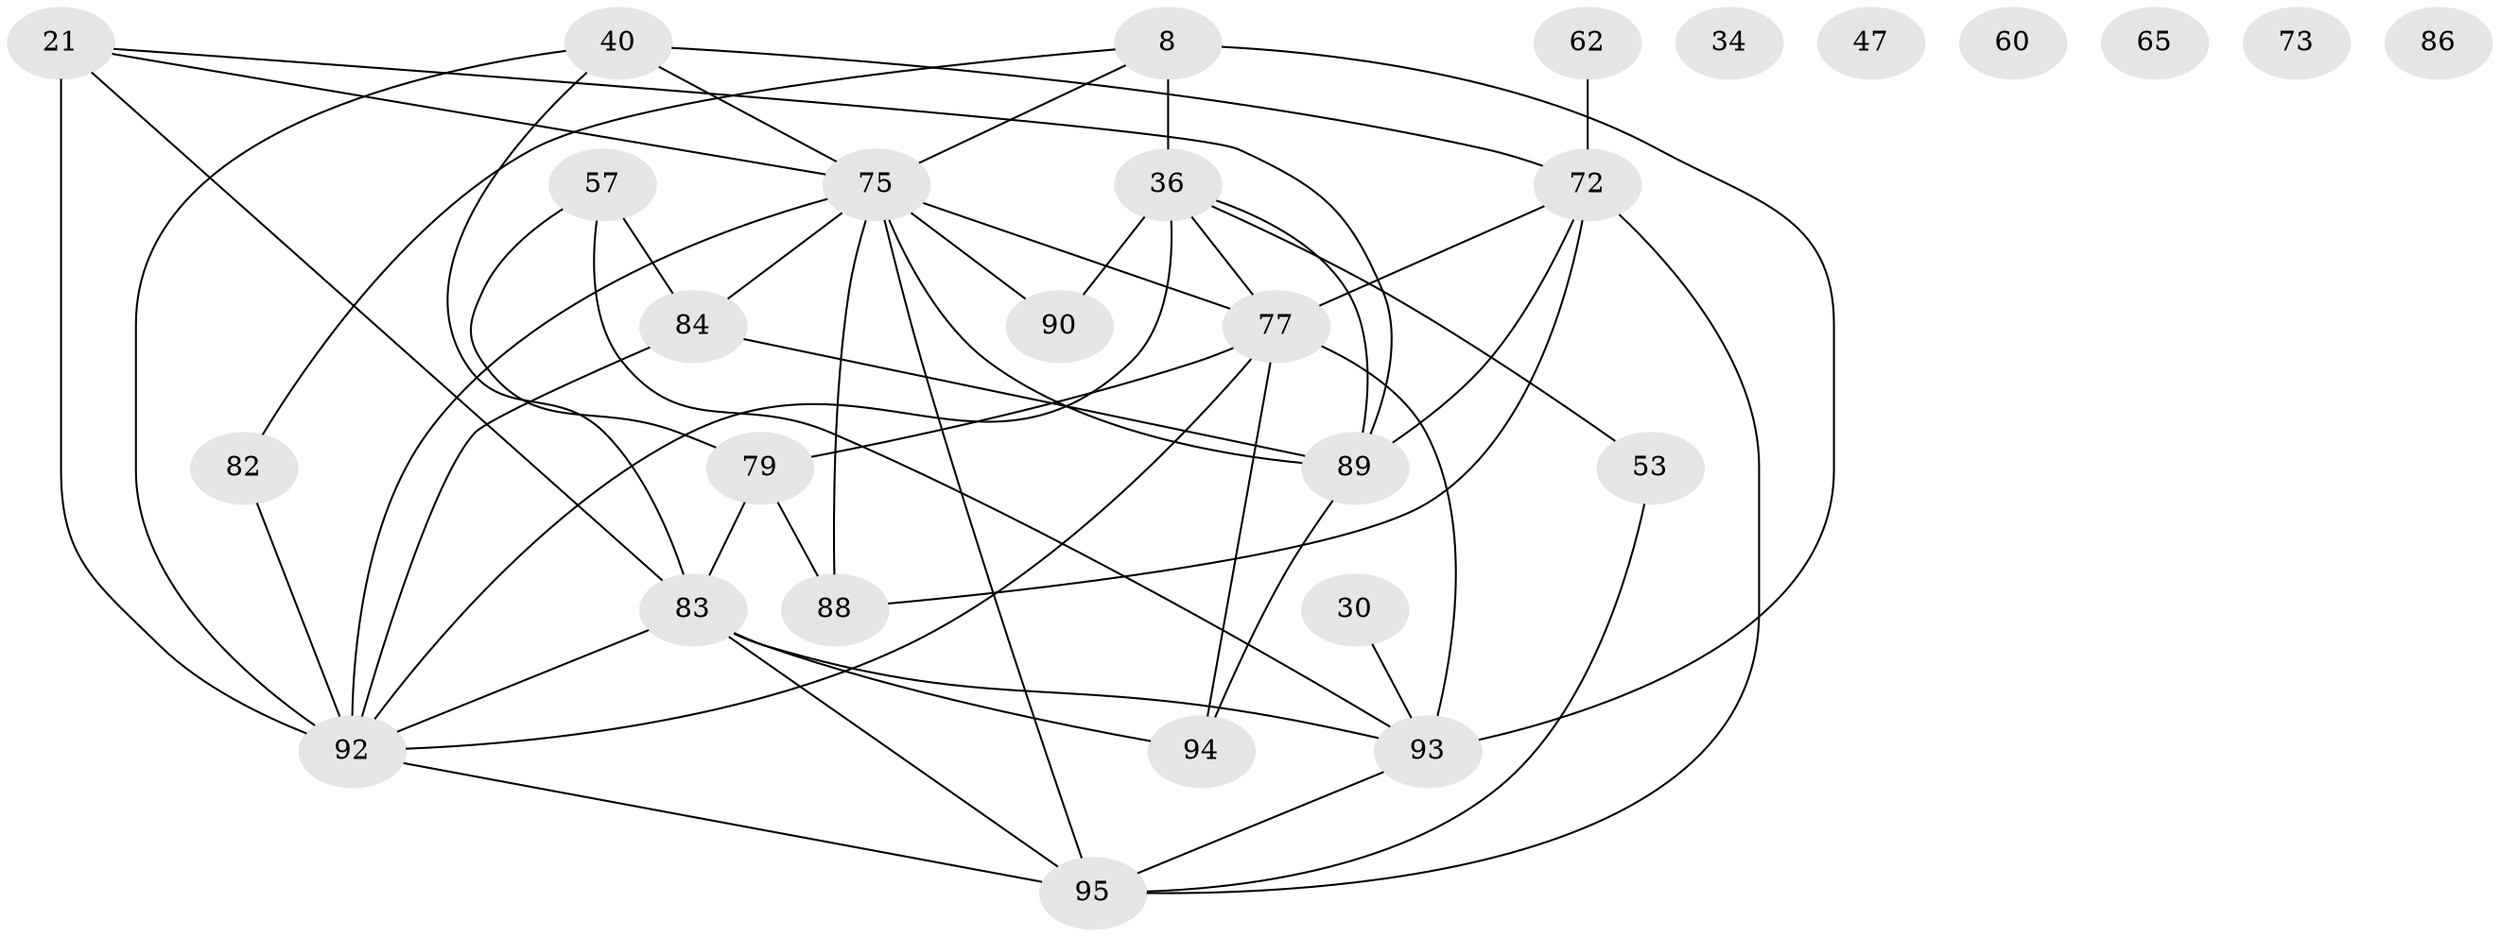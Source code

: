 // original degree distribution, {1: 0.10526315789473684, 2: 0.18947368421052632, 4: 0.14736842105263157, 3: 0.2736842105263158, 6: 0.06315789473684211, 8: 0.010526315789473684, 5: 0.11578947368421053, 7: 0.031578947368421054, 0: 0.06315789473684211}
// Generated by graph-tools (version 1.1) at 2025/43/03/04/25 21:43:24]
// undirected, 28 vertices, 50 edges
graph export_dot {
graph [start="1"]
  node [color=gray90,style=filled];
  8;
  21;
  30;
  34;
  36 [super="+19+17"];
  40 [super="+16"];
  47;
  53;
  57 [super="+11"];
  60;
  62;
  65;
  72 [super="+3+58"];
  73;
  75 [super="+46+50+55"];
  77 [super="+66+23+7+56"];
  79 [super="+38"];
  82 [super="+80"];
  83 [super="+74+12+71"];
  84 [super="+59+64"];
  86;
  88 [super="+61"];
  89 [super="+87+85"];
  90;
  92 [super="+15+35+48+63+78"];
  93 [super="+18+52"];
  94 [super="+67+91"];
  95 [super="+69+68"];
  8 -- 36 [weight=2];
  8 -- 93 [weight=2];
  8 -- 75;
  8 -- 82;
  21 -- 92 [weight=4];
  21 -- 83;
  21 -- 89;
  21 -- 75;
  30 -- 93;
  36 -- 90 [weight=2];
  36 -- 53;
  36 -- 77 [weight=3];
  36 -- 92 [weight=4];
  36 -- 89;
  40 -- 72 [weight=3];
  40 -- 92 [weight=3];
  40 -- 75;
  40 -- 83;
  53 -- 95;
  57 -- 79;
  57 -- 93;
  57 -- 84 [weight=2];
  62 -- 72;
  72 -- 77 [weight=2];
  72 -- 95;
  72 -- 88;
  72 -- 89 [weight=3];
  75 -- 84 [weight=2];
  75 -- 90;
  75 -- 77 [weight=5];
  75 -- 88;
  75 -- 92 [weight=2];
  75 -- 95 [weight=5];
  75 -- 89 [weight=2];
  77 -- 79 [weight=2];
  77 -- 93 [weight=2];
  77 -- 94;
  77 -- 92;
  79 -- 88;
  79 -- 83;
  82 -- 92;
  83 -- 93;
  83 -- 92;
  83 -- 94;
  83 -- 95 [weight=2];
  84 -- 89;
  84 -- 92;
  89 -- 94;
  92 -- 95;
  93 -- 95;
}
